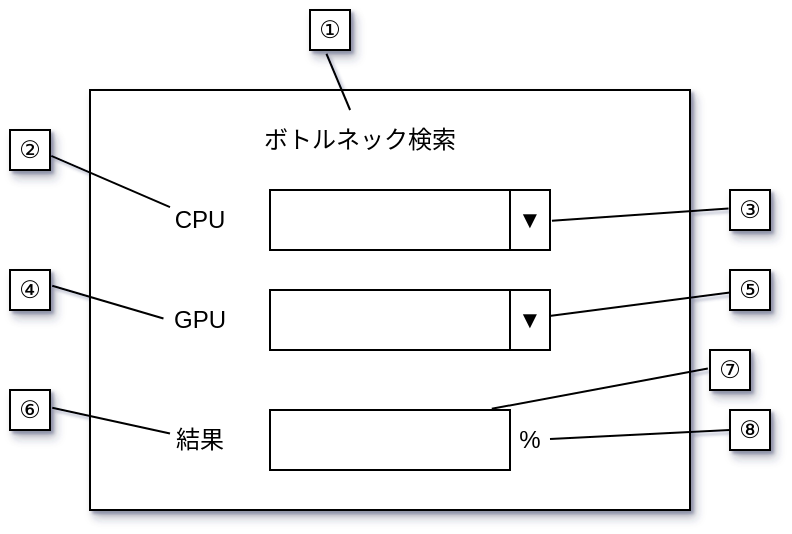 <mxfile version="15.6.8" type="embed">
    <diagram name="ボトルネック" id="rgbgES4tJEKVGF54ZIPd">
        <mxGraphModel dx="747" dy="437" grid="1" gridSize="10" guides="0" tooltips="1" connect="0" arrows="0" fold="1" page="1" pageScale="1" pageWidth="827" pageHeight="1169" math="0" shadow="1">
            <root>
                <mxCell id="jopfzJTQR7Z_EkR9QJMv-0"/>
                <object label="背景" id="jopfzJTQR7Z_EkR9QJMv-1">
                    <mxCell style="" parent="jopfzJTQR7Z_EkR9QJMv-0"/>
                </object>
                <mxCell id="jopfzJTQR7Z_EkR9QJMv-2" value="" style="rounded=0;whiteSpace=wrap;html=1;shadow=1;" parent="jopfzJTQR7Z_EkR9QJMv-1" vertex="1">
                    <mxGeometry x="80" y="50" width="300" height="210" as="geometry"/>
                </mxCell>
                <object label="パーツ" id="jopfzJTQR7Z_EkR9QJMv-3">
                    <mxCell style="" parent="jopfzJTQR7Z_EkR9QJMv-0"/>
                </object>
                <mxCell id="jopfzJTQR7Z_EkR9QJMv-4" value="ボトルネック検索" style="text;html=1;strokeColor=none;fillColor=none;align=center;verticalAlign=middle;whiteSpace=wrap;rounded=0;" parent="jopfzJTQR7Z_EkR9QJMv-3" vertex="1">
                    <mxGeometry x="160" y="60" width="110" height="30" as="geometry"/>
                </mxCell>
                <mxCell id="jopfzJTQR7Z_EkR9QJMv-67" value="" style="rounded=0;whiteSpace=wrap;html=1;" parent="jopfzJTQR7Z_EkR9QJMv-3" vertex="1">
                    <mxGeometry x="170" y="210" width="120" height="30" as="geometry"/>
                </mxCell>
                <mxCell id="26" value="" style="rounded=0;whiteSpace=wrap;html=1;" parent="jopfzJTQR7Z_EkR9QJMv-3" vertex="1">
                    <mxGeometry x="170" y="100" width="140" height="30" as="geometry"/>
                </mxCell>
                <mxCell id="27" value="CPU" style="text;html=1;strokeColor=none;fillColor=none;align=center;verticalAlign=middle;whiteSpace=wrap;rounded=0;" parent="jopfzJTQR7Z_EkR9QJMv-3" vertex="1">
                    <mxGeometry x="120" y="100" width="30" height="30" as="geometry"/>
                </mxCell>
                <mxCell id="28" value="GPU" style="text;html=1;strokeColor=none;fillColor=none;align=center;verticalAlign=middle;whiteSpace=wrap;rounded=0;" parent="jopfzJTQR7Z_EkR9QJMv-3" vertex="1">
                    <mxGeometry x="120" y="150" width="30" height="30" as="geometry"/>
                </mxCell>
                <mxCell id="29" value="" style="rounded=0;whiteSpace=wrap;html=1;" parent="jopfzJTQR7Z_EkR9QJMv-3" vertex="1">
                    <mxGeometry x="170" y="150" width="140" height="30" as="geometry"/>
                </mxCell>
                <mxCell id="31" value="▼" style="rounded=0;whiteSpace=wrap;html=1;" parent="jopfzJTQR7Z_EkR9QJMv-3" vertex="1">
                    <mxGeometry x="290" y="100" width="20" height="30" as="geometry"/>
                </mxCell>
                <mxCell id="32" value="▼" style="rounded=0;whiteSpace=wrap;html=1;" parent="jopfzJTQR7Z_EkR9QJMv-3" vertex="1">
                    <mxGeometry x="290" y="150" width="20" height="30" as="geometry"/>
                </mxCell>
                <mxCell id="34" value="結果" style="text;html=1;strokeColor=none;fillColor=none;align=center;verticalAlign=middle;whiteSpace=wrap;rounded=0;" parent="jopfzJTQR7Z_EkR9QJMv-3" vertex="1">
                    <mxGeometry x="120" y="210" width="30" height="30" as="geometry"/>
                </mxCell>
                <mxCell id="36" value="%" style="text;html=1;strokeColor=none;fillColor=none;align=center;verticalAlign=middle;whiteSpace=wrap;rounded=0;" parent="jopfzJTQR7Z_EkR9QJMv-3" vertex="1">
                    <mxGeometry x="290" y="210" width="20" height="30" as="geometry"/>
                </mxCell>
                <object label="矢印" id="jopfzJTQR7Z_EkR9QJMv-74">
                    <mxCell style="" parent="jopfzJTQR7Z_EkR9QJMv-0"/>
                </object>
                <mxCell id="jopfzJTQR7Z_EkR9QJMv-75" value="①" style="whiteSpace=wrap;html=1;aspect=fixed;shadow=1;" parent="jopfzJTQR7Z_EkR9QJMv-74" vertex="1">
                    <mxGeometry x="190" y="10" width="20" height="20" as="geometry"/>
                </mxCell>
                <mxCell id="jopfzJTQR7Z_EkR9QJMv-78" value="②" style="whiteSpace=wrap;html=1;aspect=fixed;shadow=1;" parent="jopfzJTQR7Z_EkR9QJMv-74" vertex="1">
                    <mxGeometry x="40" y="70" width="20" height="20" as="geometry"/>
                </mxCell>
                <mxCell id="jopfzJTQR7Z_EkR9QJMv-83" value="" style="endArrow=none;html=1;rounded=0;entryX=0.411;entryY=1.094;entryDx=0;entryDy=0;entryPerimeter=0;exitX=0.455;exitY=0;exitDx=0;exitDy=0;exitPerimeter=0;" parent="jopfzJTQR7Z_EkR9QJMv-74" source="jopfzJTQR7Z_EkR9QJMv-4" target="jopfzJTQR7Z_EkR9QJMv-75" edge="1">
                    <mxGeometry width="50" height="50" relative="1" as="geometry">
                        <mxPoint x="287.5" y="60" as="sourcePoint"/>
                        <mxPoint x="200" y="20" as="targetPoint"/>
                    </mxGeometry>
                </mxCell>
                <mxCell id="37" value="" style="endArrow=none;html=1;rounded=0;entryX=1.032;entryY=0.645;entryDx=0;entryDy=0;entryPerimeter=0;" parent="jopfzJTQR7Z_EkR9QJMv-74" source="27" target="jopfzJTQR7Z_EkR9QJMv-78" edge="1">
                    <mxGeometry width="50" height="50" relative="1" as="geometry">
                        <mxPoint x="220.05" y="70.0" as="sourcePoint"/>
                        <mxPoint x="208.22" y="41.88" as="targetPoint"/>
                    </mxGeometry>
                </mxCell>
                <mxCell id="38" value="③" style="whiteSpace=wrap;html=1;aspect=fixed;shadow=1;" parent="jopfzJTQR7Z_EkR9QJMv-74" vertex="1">
                    <mxGeometry x="400" y="100" width="20" height="20" as="geometry"/>
                </mxCell>
                <mxCell id="39" value="" style="endArrow=none;html=1;rounded=0;exitX=1.048;exitY=0.512;exitDx=0;exitDy=0;exitPerimeter=0;entryX=-0.036;entryY=0.462;entryDx=0;entryDy=0;entryPerimeter=0;" parent="jopfzJTQR7Z_EkR9QJMv-74" source="31" target="38" edge="1">
                    <mxGeometry width="50" height="50" relative="1" as="geometry">
                        <mxPoint x="320" y="115" as="sourcePoint"/>
                        <mxPoint x="390" y="110" as="targetPoint"/>
                    </mxGeometry>
                </mxCell>
                <mxCell id="40" value="④" style="whiteSpace=wrap;html=1;aspect=fixed;shadow=1;" parent="jopfzJTQR7Z_EkR9QJMv-74" vertex="1">
                    <mxGeometry x="40" y="140" width="20" height="20" as="geometry"/>
                </mxCell>
                <mxCell id="41" value="⑤" style="whiteSpace=wrap;html=1;aspect=fixed;shadow=1;" parent="jopfzJTQR7Z_EkR9QJMv-74" vertex="1">
                    <mxGeometry x="400" y="140" width="20" height="20" as="geometry"/>
                </mxCell>
                <mxCell id="46" value="" style="endArrow=none;html=1;rounded=0;entryX=1.055;entryY=0.393;entryDx=0;entryDy=0;entryPerimeter=0;exitX=-0.109;exitY=0.476;exitDx=0;exitDy=0;exitPerimeter=0;" parent="jopfzJTQR7Z_EkR9QJMv-74" source="28" target="40" edge="1">
                    <mxGeometry width="50" height="50" relative="1" as="geometry">
                        <mxPoint x="130" y="118.525" as="sourcePoint"/>
                        <mxPoint x="70.64" y="92.9" as="targetPoint"/>
                    </mxGeometry>
                </mxCell>
                <mxCell id="47" value="" style="endArrow=none;html=1;rounded=0;exitX=0.983;exitY=0.433;exitDx=0;exitDy=0;exitPerimeter=0;" parent="jopfzJTQR7Z_EkR9QJMv-74" source="32" target="41" edge="1">
                    <mxGeometry width="50" height="50" relative="1" as="geometry">
                        <mxPoint x="528.74" y="158.53" as="sourcePoint"/>
                        <mxPoint x="431.1" y="147.86" as="targetPoint"/>
                    </mxGeometry>
                </mxCell>
                <mxCell id="48" value="⑥" style="whiteSpace=wrap;html=1;aspect=fixed;shadow=1;" parent="jopfzJTQR7Z_EkR9QJMv-74" vertex="1">
                    <mxGeometry x="40" y="200" width="20" height="20" as="geometry"/>
                </mxCell>
                <mxCell id="49" value="⑦" style="whiteSpace=wrap;html=1;aspect=fixed;shadow=1;" parent="jopfzJTQR7Z_EkR9QJMv-74" vertex="1">
                    <mxGeometry x="390" y="180" width="20" height="20" as="geometry"/>
                </mxCell>
                <mxCell id="50" value="" style="endArrow=none;html=1;rounded=0;entryX=1.055;entryY=0.444;entryDx=0;entryDy=0;entryPerimeter=0;" parent="jopfzJTQR7Z_EkR9QJMv-74" source="34" target="48" edge="1">
                    <mxGeometry width="50" height="50" relative="1" as="geometry">
                        <mxPoint x="126.73" y="174.28" as="sourcePoint"/>
                        <mxPoint x="71.1" y="157.86" as="targetPoint"/>
                    </mxGeometry>
                </mxCell>
                <mxCell id="51" value="" style="endArrow=none;html=1;rounded=0;exitX=0.924;exitY=-0.021;exitDx=0;exitDy=0;exitPerimeter=0;entryX=-0.054;entryY=0.465;entryDx=0;entryDy=0;entryPerimeter=0;" parent="jopfzJTQR7Z_EkR9QJMv-74" source="jopfzJTQR7Z_EkR9QJMv-67" target="49" edge="1">
                    <mxGeometry width="50" height="50" relative="1" as="geometry">
                        <mxPoint x="127.18" y="225.31" as="sourcePoint"/>
                        <mxPoint x="400" y="212" as="targetPoint"/>
                    </mxGeometry>
                </mxCell>
                <mxCell id="52" value="⑧" style="whiteSpace=wrap;html=1;aspect=fixed;shadow=1;" parent="jopfzJTQR7Z_EkR9QJMv-74" vertex="1">
                    <mxGeometry x="400" y="210" width="20" height="20" as="geometry"/>
                </mxCell>
                <mxCell id="53" value="" style="endArrow=none;html=1;rounded=0;entryX=0;entryY=0.5;entryDx=0;entryDy=0;entryPerimeter=0;" parent="jopfzJTQR7Z_EkR9QJMv-74" source="36" target="52" edge="1">
                    <mxGeometry width="50" height="50" relative="1" as="geometry">
                        <mxPoint x="297.0" y="221.68" as="sourcePoint"/>
                        <mxPoint x="410" y="222" as="targetPoint"/>
                    </mxGeometry>
                </mxCell>
            </root>
        </mxGraphModel>
    </diagram>
</mxfile>